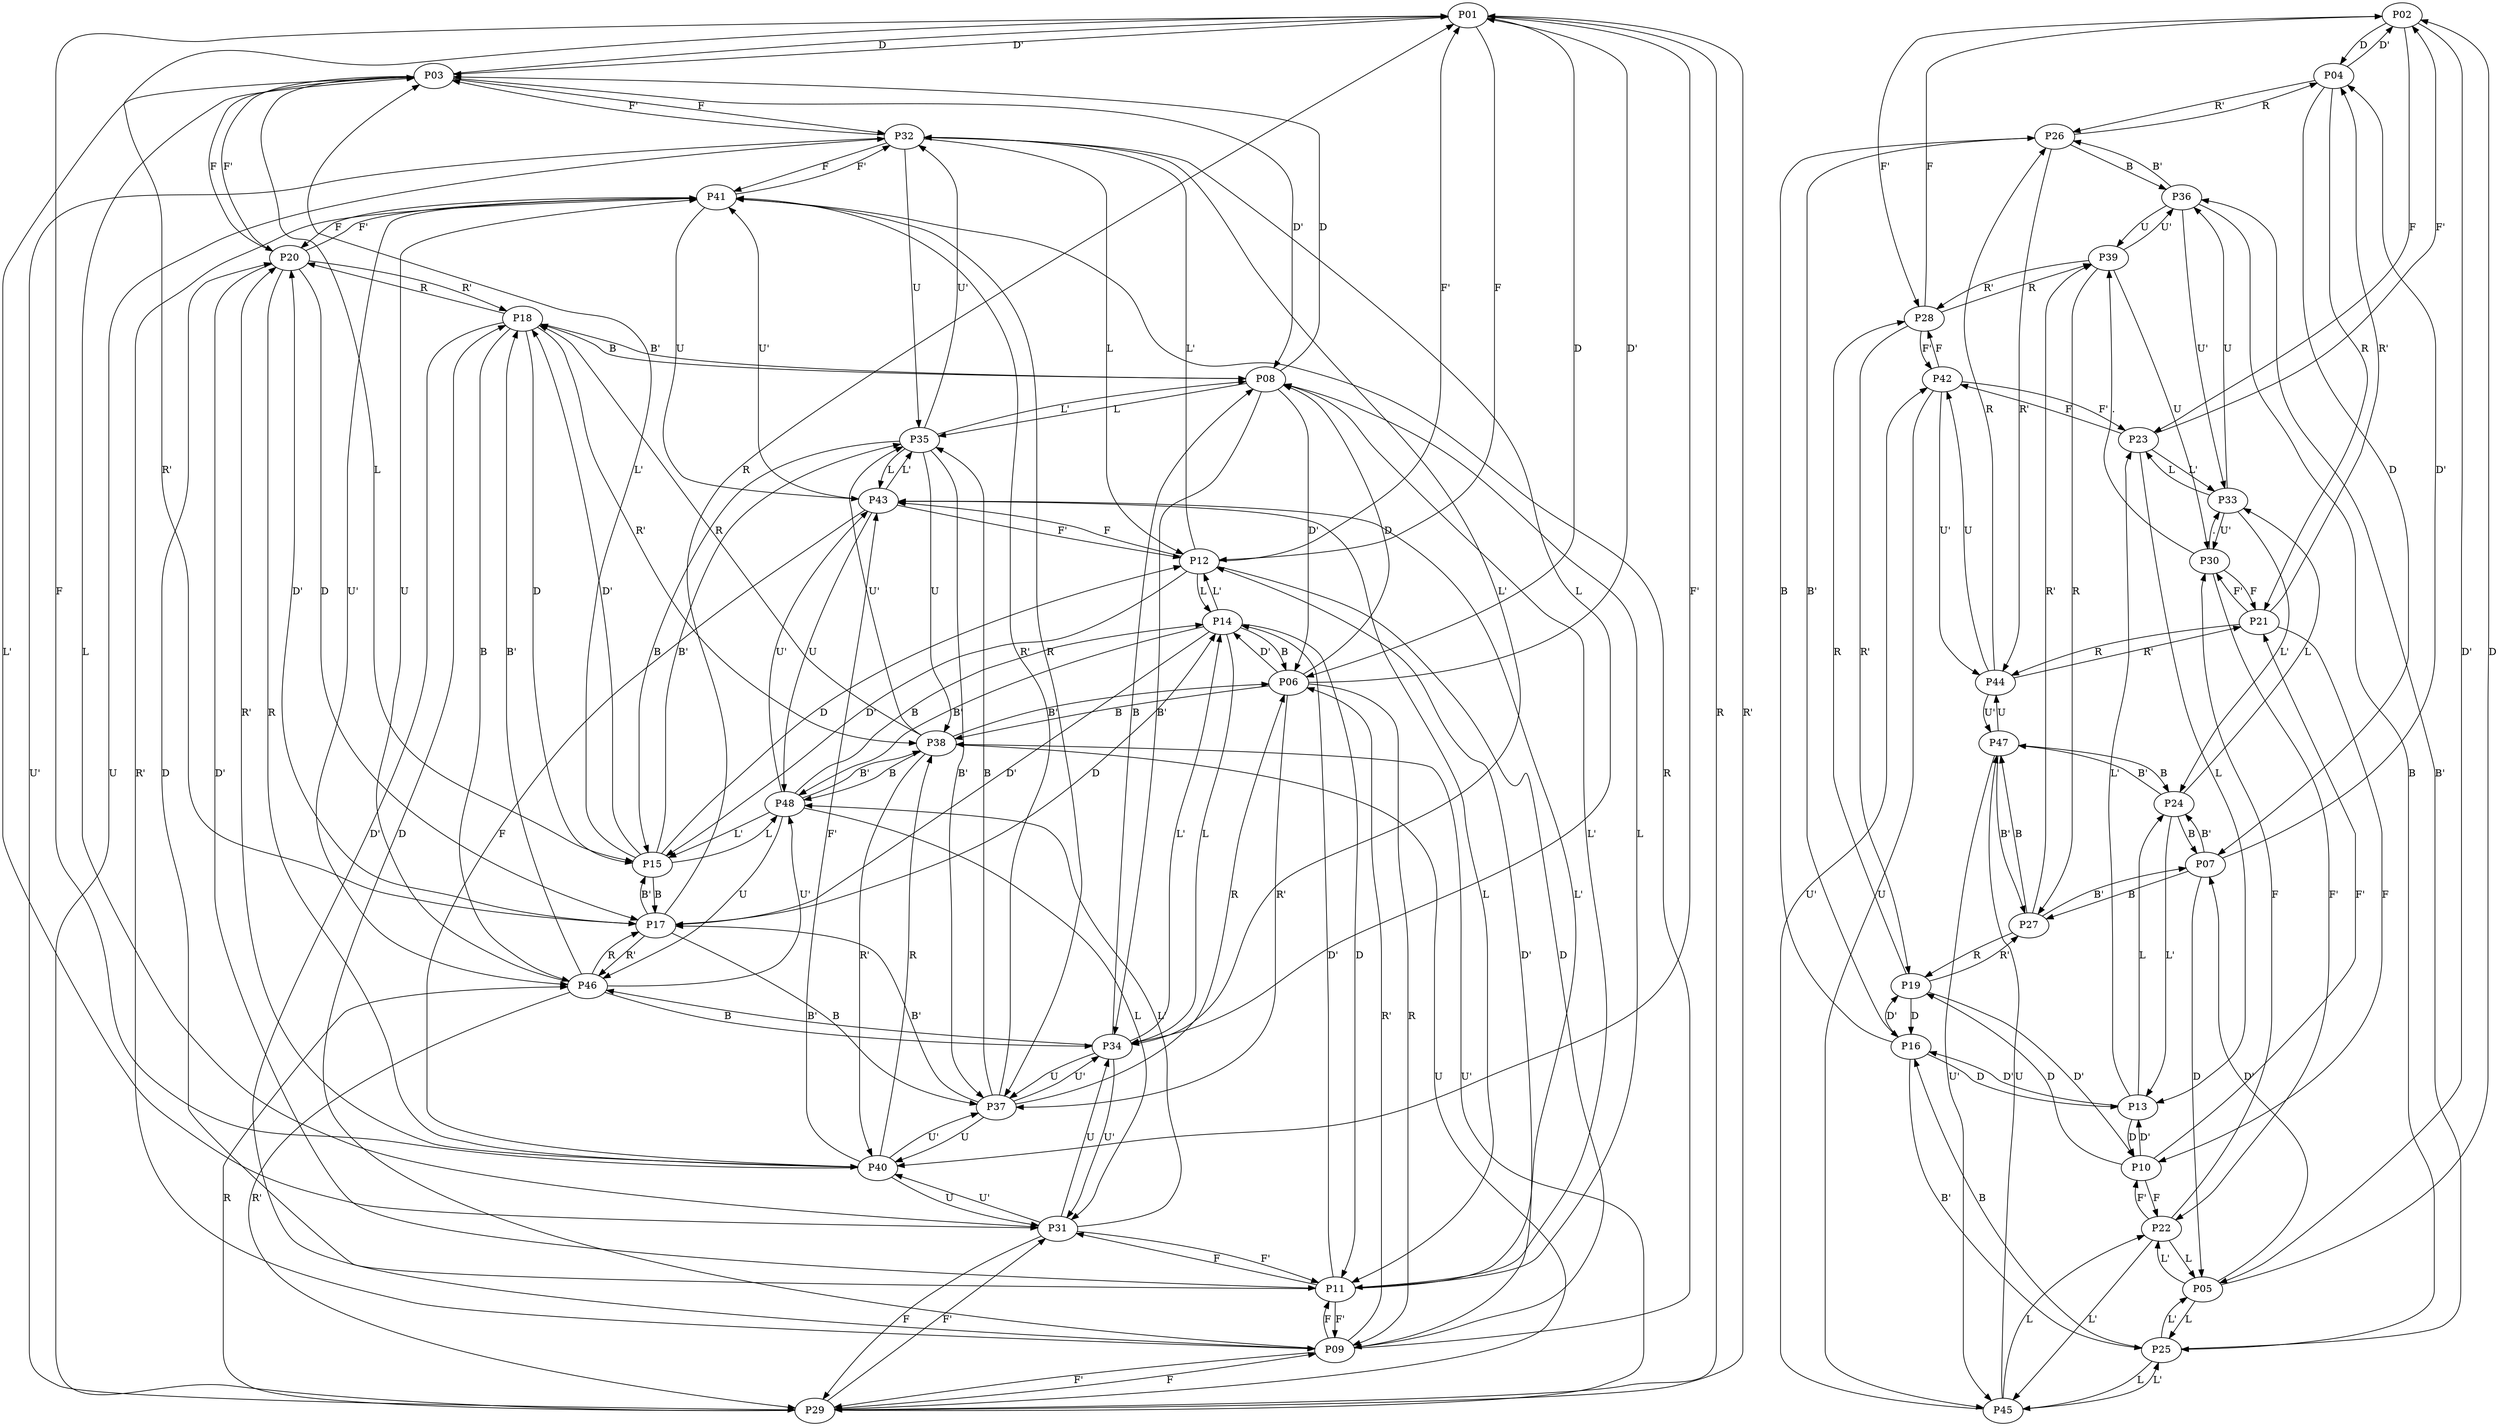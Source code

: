 digraph finite_state_machine {
    P01 -> P03 [label="D'"];
    P01 -> P06 [label="D"];
    P01 -> P12 [label="F"];
    P01 -> P17 [label="R'"];
    P01 -> P29 [label="R"];
    P01 -> P40 [label="F'"];

    P03 -> P01 [label="D"];
    P03 -> P08 [label="D'"];
    P03 -> P15 [label="L"];
    P03 -> P20 [label="F'"];
    P03 -> P31 [label="L'"];
    P03 -> P32 [label="F"];

    P06 -> P01 [label="D'"];
    P06 -> P08 [label="D"];
    P06 -> P09 [label="R"];
    P06 -> P14 [label="D'"];
    P06 -> P37 [label="R'"];
    P06 -> P38 [label="B"];

    P08 -> P03 [label="D"];
    P08 -> P06 [label="D'"];
    P08 -> P11 [label="L'"];
    P08 -> P18 [label="B"];
    P08 -> P34 [label="B'"];
    P08 -> P35 [label="L"];

    P09 -> P06 [label="R'"];
    P09 -> P11 [label="F"];
    P09 -> P12 [label="D'"];
    P09 -> P18 [label="D"];
    P09 -> P29 [label="F'"];
    P09 -> P41 [label="R"];

    P11 -> P08 [label="L"];
    P11 -> P09 [label="F'"];
    P11 -> P14 [label="D'"];
    P11 -> P20 [label="D"];
    P11 -> P31 [label="F"];
    P11 -> P43 [label="L'"];

    P12 -> P01 [label="F'"];
    P12 -> P09 [label="D"];
    P12 -> P14 [label="L"];
    P12 -> P15 [label="D'"];
    P12 -> P32 [label="L'"];
    P12 -> P43 [label="F"];

    P14 -> P06 [label="B"];
    P14 -> P11 [label="D"];
    P14 -> P12 [label="L'"];
    P14 -> P17 [label="D'"];
    P14 -> P34 [label="L"];
    P14 -> P48 [label="B'"];

    P15 -> P03 [label="L'"];
    P15 -> P12 [label="D"];
    P15 -> P17 [label="B"];
    P15 -> P18 [label="D'"];
    P15 -> P35 [label="B'"];
    P15 -> P48 [label="L"];

    P17 -> P01 [label="R"];
    P17 -> P14 [label="D"];
    P17 -> P15 [label="B'"];
    P17 -> P20 [label="D'"];
    P17 -> P37 [label="B"];
    P17 -> P46 [label="R'"];

    P18 -> P08 [label="B'"];
    P18 -> P09 [label="D'"];
    P18 -> P15 [label="D"];
    P18 -> P20 [label="R"];
    P18 -> P38 [label="R'"];
    P18 -> P46 [label="B"];

    P20 -> P03 [label="F"];
    P20 -> P11 [label="D'"];
    P20 -> P17 [label="D"];
    P20 -> P18 [label="R'"];
    P20 -> P40 [label="R"];
    P20 -> P41 [label="F'"];

    P29 -> P01 [label="R'"];
    P29 -> P09 [label="F"];
    P29 -> P31 [label="F'"];
    P29 -> P32 [label="U"];
    P29 -> P38 [label="U'"];
    P29 -> P46 [label="R"];

    P31 -> P03 [label="L"];
    P31 -> P11 [label="F'"];
    P31 -> P29 [label="F"];
    P31 -> P34 [label="U"];
    P31 -> P40 [label="U'"];
    P31 -> P48 [label="L'"];

    P32 -> P03 [label="F'"];
    P32 -> P12 [label="L"];
    P32 -> P29 [label="U'"];
    P32 -> P34 [label="L'"];
    P32 -> P35 [label="U"];
    P32 -> P41 [label="F"];

    P34 -> P08 [label="B"];
    P34 -> P14 [label="L'"];
    P34 -> P31 [label="U'"];
    P34 -> P32 [label="L"];
    P34 -> P37 [label="U"];
    P34 -> P46 [label="B'"];

    P35 -> P08 [label="L'"];
    P35 -> P15 [label="B"];
    P35 -> P32 [label="U'"];
    P35 -> P37 [label="B'"];
    P35 -> P38 [label="U"];
    P35 -> P43 [label="L"];

    P37 -> P06 [label="R"];
    P37 -> P17 [label="B'"];
    P37 -> P34 [label="U'"];
    P37 -> P35 [label="B"];
    P37 -> P40 [label="U"];
    P37 -> P41 [label="R'"];

    P38 -> P06 [label="B'"];
    P38 -> P18 [label="R"];
    P38 -> P29 [label="U"];
    P38 -> P35 [label="U'"];
    P38 -> P40 [label="R'"];
    P38 -> P48 [label="B"];

    P40 -> P01 [label="F"];
    P40 -> P20 [label="R'"];
    P40 -> P31 [label="U"];
    P40 -> P37 [label="U'"];
    P40 -> P38 [label="R"];
    P40 -> P43 [label="F'"];

    P41 -> P09 [label="R'"];
    P41 -> P20 [label="F"];
    P41 -> P32 [label="F'"];
    P41 -> P37 [label="R"];
    P41 -> P43 [label="U"];
    P41 -> P46 [label="U'"];

    P43 -> P11 [label="L"];
    P43 -> P12 [label="F'"];
    P43 -> P35 [label="L'"];
    P43 -> P40 [label="F"];
    P43 -> P41 [label="U'"];
    P43 -> P48 [label="U"];

    P46 -> P17 [label="R"];
    P46 -> P18 [label="B'"];
    P46 -> P29 [label="R'"];
    P46 -> P34 [label="B"];
    P46 -> P41 [label="U"];
    P46 -> P48 [label="U'"];

    P48 -> P14 [label="B"];
    P48 -> P15 [label="L'"];
    P48 -> P31 [label="L"];
    P48 -> P38 [label="B'"];
    P48 -> P43 [label="U'"];
    P48 -> P46 [label="U"];




    P02 -> P04 [label="D"];
    P02 -> P05 [label="D'"];
    P02 -> P23 [label="F"];
    P02 -> P28 [label="F'"];

    P04 -> P02 [label="D'"];
    P04 -> P07 [label="D"];
    P04 -> P21 [label="R"];
    P04 -> P26 [label="R'"];

    P05 -> P02 [label="D"];
    P05 -> P07 [label="D'"];
    P05 -> P22 [label="L'"];
    P05 -> P25 [label="L"];

    P07 -> P04 [label="D'"];
    P07 -> P05 [label="D"];
    P07 -> P24 [label="B'"];
    P07 -> P27 [label="B"];

    P10 -> P13 [label="D'"];
    P10 -> P19 [label="D"];
    P10 -> P21 [label="F'"];
    P10 -> P22 [label="F"];

    P13 -> P10 [label="D"];
    P13 -> P16 [label="D'"];
    P13 -> P23 [label="L'"];
    P13 -> P24 [label="L"];

    P16 -> P13 [label="D"];
    P16 -> P19 [label="D'"];
    P16 -> P25 [label="B'"];
    P16 -> P26 [label="B"];

    P19 -> P16 [label="D"];
    P19 -> P10 [label="D'"];
    P19 -> P27 [label="R'"];
    P19 -> P28 [label="R"];

    P21 -> P04 [label="R'"];
    P21 -> P10 [label="F"];
    P21 -> P30 [label="F'"];
    P21 -> P44 [label="R"];

    P22 -> P05 [label="L"];
    P22 -> P10 [label="F'"];
    P22 -> P30 [label="F"];
    P22 -> P45 [label="L'"];

    P23 -> P02 [label="F'"];
    P23 -> P13 [label="L"];
    P23 -> P33 [label="L'"];
    P23 -> P42 [label="F"];

    P24 -> P07 [label="B"];
    P24 -> P13 [label="L'"];
    P24 -> P33 [label="L"];
    P24 -> P47 [label="B'"];

    P25 -> P05 [label="L'"];
    P25 -> P16 [label="B"];
    P25 -> P36 [label="B'"];
    P25 -> P45 [label="L"];

    P26 -> P04 [label="R"];
    P26 -> P16 [label="B'"];
    P26 -> P36 [label="B"];
    P26 -> P44 [label="R'"];

    P27 -> P07 [label="B'"];
    P27 -> P19 [label="R"];
    P27 -> P39 [label="R'"];
    P27 -> P47 [label="B"];

    P28 -> P02 [label="F"];
    P28 -> P19 [label="R'"];
    P28 -> P39 [label="R"];
    P28 -> P42 [label="F'"];

    P30 -> P21 [label="F"];
    P30 -> P22 [label="F'"];
    P30 -> P33 [label="."];
    P30 -> P39 [label="."];

    P33 -> P23 [label="L"];
    P33 -> P24 [label="L'"];
    P33 -> P30 [label="U'"];
    P33 -> P36 [label="U"];

    P36 -> P25 [label="B"];
    P36 -> P26 [label="B'"];
    P36 -> P33 [label="U'"];
    P36 -> P39 [label="U"];

    P39 -> P27 [label="R"];
    P39 -> P28 [label="R'"];
    P39 -> P30 [label="U"];
    P39 -> P36 [label="U'"];

    P42 -> P23 [label="F'"];
    P42 -> P28 [label="F"];
    P42 -> P44 [label="U'"];
    P42 -> P45 [label="U"];

    P44 -> P21 [label="R'"];
    P44 -> P26 [label="R"];
    P44 -> P42 [label="U"];
    P44 -> P47 [label="U'"];

    P45 -> P22 [label="L"];
    P45 -> P25 [label="L'"];
    P45 -> P42 [label="U'"];
    P45 -> P47 [label="U"];

    P47 -> P24 [label="B"];
    P47 -> P27 [label="B'"];
    P47 -> P44 [label="U"];
    P47 -> P45 [label="U'"];
}
